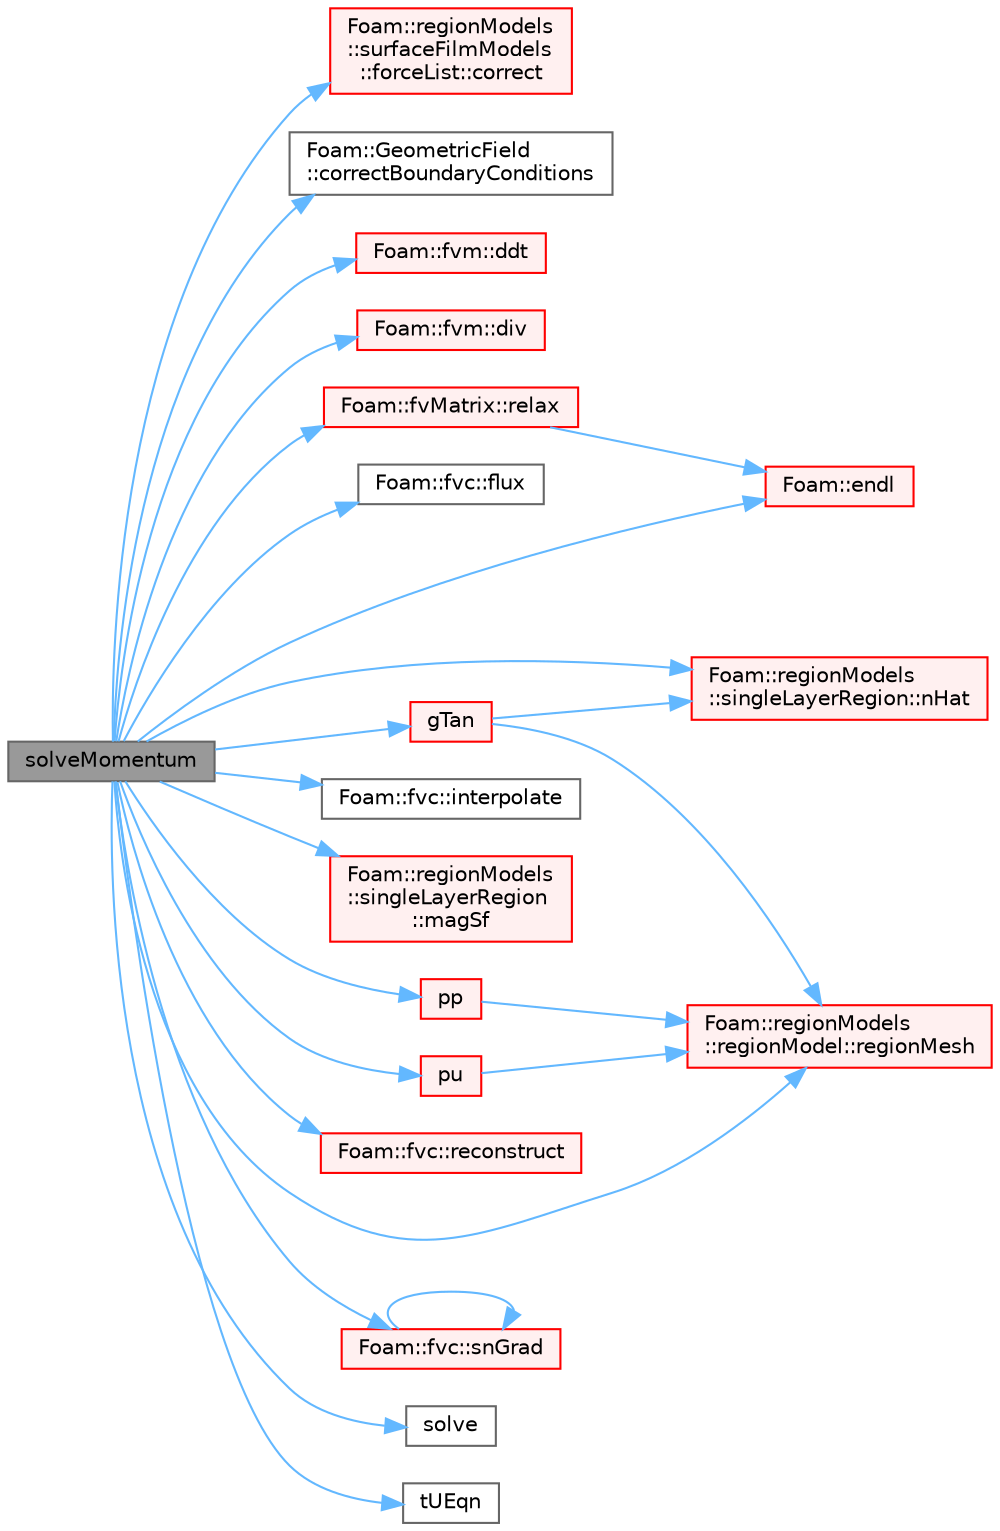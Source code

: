 digraph "solveMomentum"
{
 // LATEX_PDF_SIZE
  bgcolor="transparent";
  edge [fontname=Helvetica,fontsize=10,labelfontname=Helvetica,labelfontsize=10];
  node [fontname=Helvetica,fontsize=10,shape=box,height=0.2,width=0.4];
  rankdir="LR";
  Node1 [id="Node000001",label="solveMomentum",height=0.2,width=0.4,color="gray40", fillcolor="grey60", style="filled", fontcolor="black",tooltip=" "];
  Node1 -> Node2 [id="edge1_Node000001_Node000002",color="steelblue1",style="solid",tooltip=" "];
  Node2 [id="Node000002",label="Foam::regionModels\l::surfaceFilmModels\l::forceList::correct",height=0.2,width=0.4,color="red", fillcolor="#FFF0F0", style="filled",URL="$classFoam_1_1regionModels_1_1surfaceFilmModels_1_1forceList.html#ae8286cb1594f9b26a1c5291173459307",tooltip=" "];
  Node1 -> Node5 [id="edge2_Node000001_Node000005",color="steelblue1",style="solid",tooltip=" "];
  Node5 [id="Node000005",label="Foam::GeometricField\l::correctBoundaryConditions",height=0.2,width=0.4,color="grey40", fillcolor="white", style="filled",URL="$classFoam_1_1GeometricField.html#acaf6878ef900e593c4b20812f1b567d6",tooltip=" "];
  Node1 -> Node6 [id="edge3_Node000001_Node000006",color="steelblue1",style="solid",tooltip=" "];
  Node6 [id="Node000006",label="Foam::fvm::ddt",height=0.2,width=0.4,color="red", fillcolor="#FFF0F0", style="filled",URL="$namespaceFoam_1_1fvm.html#a2d88eca98ab69b84af7ddb96e35f5a44",tooltip=" "];
  Node1 -> Node14 [id="edge4_Node000001_Node000014",color="steelblue1",style="solid",tooltip=" "];
  Node14 [id="Node000014",label="Foam::fvm::div",height=0.2,width=0.4,color="red", fillcolor="#FFF0F0", style="filled",URL="$namespaceFoam_1_1fvm.html#a058dd4757c11ae656c8d576632b33d25",tooltip=" "];
  Node1 -> Node8 [id="edge5_Node000001_Node000008",color="steelblue1",style="solid",tooltip=" "];
  Node8 [id="Node000008",label="Foam::endl",height=0.2,width=0.4,color="red", fillcolor="#FFF0F0", style="filled",URL="$namespaceFoam.html#a7d5eca45a323264dc5fe811500ebda47",tooltip=" "];
  Node1 -> Node17 [id="edge6_Node000001_Node000017",color="steelblue1",style="solid",tooltip=" "];
  Node17 [id="Node000017",label="Foam::fvc::flux",height=0.2,width=0.4,color="grey40", fillcolor="white", style="filled",URL="$namespaceFoam_1_1fvc.html#a8fc1922666ca94c5fd207b8b96f99467",tooltip=" "];
  Node1 -> Node18 [id="edge7_Node000001_Node000018",color="steelblue1",style="solid",tooltip=" "];
  Node18 [id="Node000018",label="gTan",height=0.2,width=0.4,color="red", fillcolor="#FFF0F0", style="filled",URL="$classFoam_1_1regionModels_1_1surfaceFilmModels_1_1kinematicSingleLayer.html#a1c0012d17f873c2db13bc2113d177055",tooltip=" "];
  Node18 -> Node20 [id="edge8_Node000018_Node000020",color="steelblue1",style="solid",tooltip=" "];
  Node20 [id="Node000020",label="Foam::regionModels\l::singleLayerRegion::nHat",height=0.2,width=0.4,color="red", fillcolor="#FFF0F0", style="filled",URL="$classFoam_1_1regionModels_1_1singleLayerRegion.html#a90a92816e920c11a80745dfb8e2592e0",tooltip=" "];
  Node18 -> Node23 [id="edge9_Node000018_Node000023",color="steelblue1",style="solid",tooltip=" "];
  Node23 [id="Node000023",label="Foam::regionModels\l::regionModel::regionMesh",height=0.2,width=0.4,color="red", fillcolor="#FFF0F0", style="filled",URL="$classFoam_1_1regionModels_1_1regionModel.html#a89a37969c20983ee143c612486ce5313",tooltip=" "];
  Node1 -> Node25 [id="edge10_Node000001_Node000025",color="steelblue1",style="solid",tooltip=" "];
  Node25 [id="Node000025",label="Foam::fvc::interpolate",height=0.2,width=0.4,color="grey40", fillcolor="white", style="filled",URL="$namespaceFoam_1_1fvc.html#a011f8d00ae7a1c9b20e4d7ce0acefccf",tooltip=" "];
  Node1 -> Node26 [id="edge11_Node000001_Node000026",color="steelblue1",style="solid",tooltip=" "];
  Node26 [id="Node000026",label="Foam::regionModels\l::singleLayerRegion\l::magSf",height=0.2,width=0.4,color="red", fillcolor="#FFF0F0", style="filled",URL="$classFoam_1_1regionModels_1_1singleLayerRegion.html#a731a7fa3f5bd4f856355b52d64f38d1a",tooltip=" "];
  Node1 -> Node20 [id="edge12_Node000001_Node000020",color="steelblue1",style="solid",tooltip=" "];
  Node1 -> Node27 [id="edge13_Node000001_Node000027",color="steelblue1",style="solid",tooltip=" "];
  Node27 [id="Node000027",label="pp",height=0.2,width=0.4,color="red", fillcolor="#FFF0F0", style="filled",URL="$classFoam_1_1regionModels_1_1surfaceFilmModels_1_1kinematicSingleLayer.html#ac0001dfb6180e452fe671ec2a4d8efed",tooltip=" "];
  Node27 -> Node23 [id="edge14_Node000027_Node000023",color="steelblue1",style="solid",tooltip=" "];
  Node1 -> Node29 [id="edge15_Node000001_Node000029",color="steelblue1",style="solid",tooltip=" "];
  Node29 [id="Node000029",label="pu",height=0.2,width=0.4,color="red", fillcolor="#FFF0F0", style="filled",URL="$classFoam_1_1regionModels_1_1surfaceFilmModels_1_1kinematicSingleLayer.html#af857966cb5b12af455a84af2f9f65b98",tooltip=" "];
  Node29 -> Node23 [id="edge16_Node000029_Node000023",color="steelblue1",style="solid",tooltip=" "];
  Node1 -> Node32 [id="edge17_Node000001_Node000032",color="steelblue1",style="solid",tooltip=" "];
  Node32 [id="Node000032",label="Foam::fvc::reconstruct",height=0.2,width=0.4,color="red", fillcolor="#FFF0F0", style="filled",URL="$namespaceFoam_1_1fvc.html#aaffcb2866b31e6c0a6c316279b30769f",tooltip=" "];
  Node1 -> Node23 [id="edge18_Node000001_Node000023",color="steelblue1",style="solid",tooltip=" "];
  Node1 -> Node39 [id="edge19_Node000001_Node000039",color="steelblue1",style="solid",tooltip=" "];
  Node39 [id="Node000039",label="Foam::fvMatrix::relax",height=0.2,width=0.4,color="red", fillcolor="#FFF0F0", style="filled",URL="$classFoam_1_1fvMatrix.html#a06343b944c91a56352ebf646011c212e",tooltip=" "];
  Node39 -> Node8 [id="edge20_Node000039_Node000008",color="steelblue1",style="solid",tooltip=" "];
  Node1 -> Node64 [id="edge21_Node000001_Node000064",color="steelblue1",style="solid",tooltip=" "];
  Node64 [id="Node000064",label="Foam::fvc::snGrad",height=0.2,width=0.4,color="red", fillcolor="#FFF0F0", style="filled",URL="$namespaceFoam_1_1fvc.html#a15da734ee906cb52cf17937ab84c41a0",tooltip=" "];
  Node64 -> Node64 [id="edge22_Node000064_Node000064",color="steelblue1",style="solid",tooltip=" "];
  Node1 -> Node66 [id="edge23_Node000001_Node000066",color="steelblue1",style="solid",tooltip=" "];
  Node66 [id="Node000066",label="solve",height=0.2,width=0.4,color="grey40", fillcolor="white", style="filled",URL="$solveBulkSurfactant_8H.html#a4ed43d58a6754059fa012bd273d05e33",tooltip=" "];
  Node1 -> Node67 [id="edge24_Node000001_Node000067",color="steelblue1",style="solid",tooltip=" "];
  Node67 [id="Node000067",label="tUEqn",height=0.2,width=0.4,color="grey40", fillcolor="white", style="filled",URL="$combustion_2reactingFoam_2UEqn_8H.html#a0cd57b5bb6eb4b13ab2d3d32f9851c1c",tooltip=" "];
}
